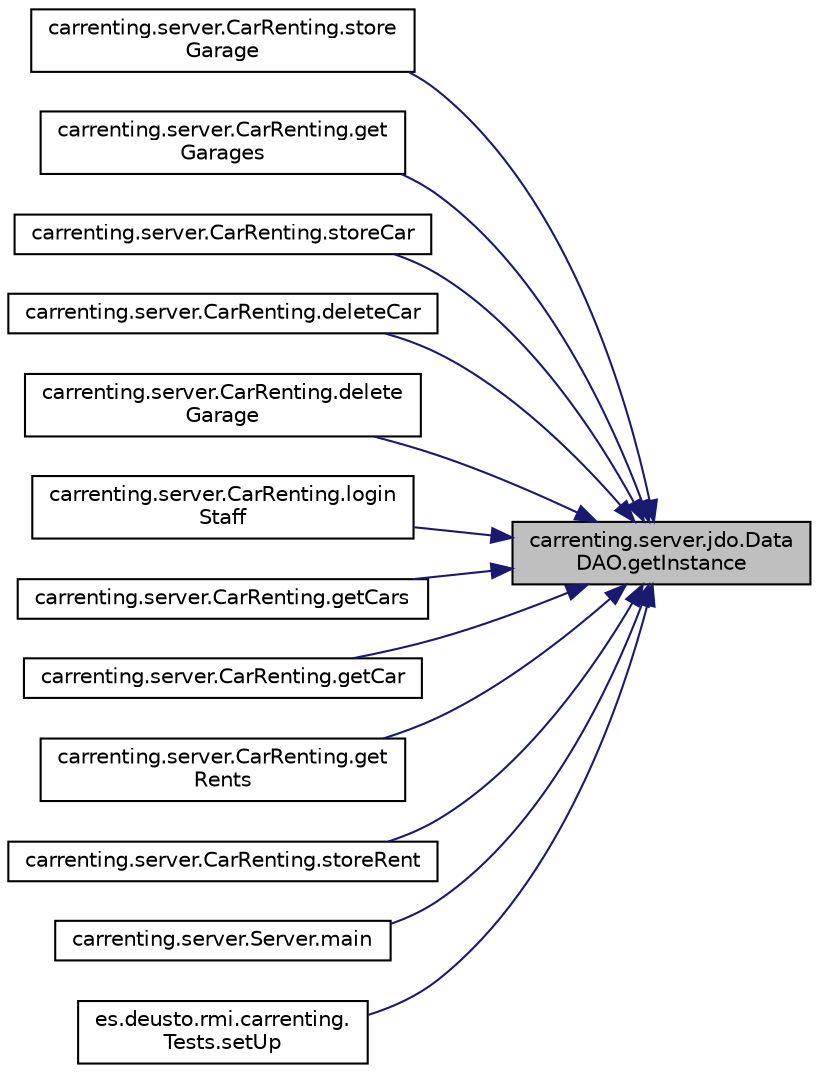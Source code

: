 digraph "carrenting.server.jdo.DataDAO.getInstance"
{
 // LATEX_PDF_SIZE
  edge [fontname="Helvetica",fontsize="10",labelfontname="Helvetica",labelfontsize="10"];
  node [fontname="Helvetica",fontsize="10",shape=record];
  rankdir="RL";
  Node29 [label="carrenting.server.jdo.Data\lDAO.getInstance",height=0.2,width=0.4,color="black", fillcolor="grey75", style="filled", fontcolor="black",tooltip=" "];
  Node29 -> Node30 [dir="back",color="midnightblue",fontsize="10",style="solid",fontname="Helvetica"];
  Node30 [label="carrenting.server.CarRenting.store\lGarage",height=0.2,width=0.4,color="black", fillcolor="white", style="filled",URL="$classcarrenting_1_1server_1_1_car_renting.html#a00e1951eeaff747c8a601d586b3fb8e9",tooltip=" "];
  Node29 -> Node31 [dir="back",color="midnightblue",fontsize="10",style="solid",fontname="Helvetica"];
  Node31 [label="carrenting.server.CarRenting.get\lGarages",height=0.2,width=0.4,color="black", fillcolor="white", style="filled",URL="$classcarrenting_1_1server_1_1_car_renting.html#a65886cbac0c23f1dd39c1b2bf5daec25",tooltip=" "];
  Node29 -> Node32 [dir="back",color="midnightblue",fontsize="10",style="solid",fontname="Helvetica"];
  Node32 [label="carrenting.server.CarRenting.storeCar",height=0.2,width=0.4,color="black", fillcolor="white", style="filled",URL="$classcarrenting_1_1server_1_1_car_renting.html#a4a562c581946a77d814f10ee7c53b3f5",tooltip=" "];
  Node29 -> Node33 [dir="back",color="midnightblue",fontsize="10",style="solid",fontname="Helvetica"];
  Node33 [label="carrenting.server.CarRenting.deleteCar",height=0.2,width=0.4,color="black", fillcolor="white", style="filled",URL="$classcarrenting_1_1server_1_1_car_renting.html#ab4f8e49f619868d8665ddb1fed45e398",tooltip=" "];
  Node29 -> Node34 [dir="back",color="midnightblue",fontsize="10",style="solid",fontname="Helvetica"];
  Node34 [label="carrenting.server.CarRenting.delete\lGarage",height=0.2,width=0.4,color="black", fillcolor="white", style="filled",URL="$classcarrenting_1_1server_1_1_car_renting.html#ad1b784e2383f3c5ea6de3783fe4306f7",tooltip=" "];
  Node29 -> Node35 [dir="back",color="midnightblue",fontsize="10",style="solid",fontname="Helvetica"];
  Node35 [label="carrenting.server.CarRenting.login\lStaff",height=0.2,width=0.4,color="black", fillcolor="white", style="filled",URL="$classcarrenting_1_1server_1_1_car_renting.html#a99b2a341e48a7270ae5ee51d8ac4414c",tooltip=" "];
  Node29 -> Node36 [dir="back",color="midnightblue",fontsize="10",style="solid",fontname="Helvetica"];
  Node36 [label="carrenting.server.CarRenting.getCars",height=0.2,width=0.4,color="black", fillcolor="white", style="filled",URL="$classcarrenting_1_1server_1_1_car_renting.html#a11dd014dde29a6d25450e6269ddb78c7",tooltip=" "];
  Node29 -> Node37 [dir="back",color="midnightblue",fontsize="10",style="solid",fontname="Helvetica"];
  Node37 [label="carrenting.server.CarRenting.getCar",height=0.2,width=0.4,color="black", fillcolor="white", style="filled",URL="$classcarrenting_1_1server_1_1_car_renting.html#a7f49dd67da8352a564161f9a164523cf",tooltip=" "];
  Node29 -> Node38 [dir="back",color="midnightblue",fontsize="10",style="solid",fontname="Helvetica"];
  Node38 [label="carrenting.server.CarRenting.get\lRents",height=0.2,width=0.4,color="black", fillcolor="white", style="filled",URL="$classcarrenting_1_1server_1_1_car_renting.html#aa888e82a1c7d54b10c1e2d8b02b5a363",tooltip=" "];
  Node29 -> Node39 [dir="back",color="midnightblue",fontsize="10",style="solid",fontname="Helvetica"];
  Node39 [label="carrenting.server.CarRenting.storeRent",height=0.2,width=0.4,color="black", fillcolor="white", style="filled",URL="$classcarrenting_1_1server_1_1_car_renting.html#a94b8a7d899eb279feceb23efd0e66727",tooltip=" "];
  Node29 -> Node40 [dir="back",color="midnightblue",fontsize="10",style="solid",fontname="Helvetica"];
  Node40 [label="carrenting.server.Server.main",height=0.2,width=0.4,color="black", fillcolor="white", style="filled",URL="$classcarrenting_1_1server_1_1_server.html#a96530d72cb356121f0a1341503b34b6a",tooltip=" "];
  Node29 -> Node41 [dir="back",color="midnightblue",fontsize="10",style="solid",fontname="Helvetica"];
  Node41 [label="es.deusto.rmi.carrenting.\lTests.setUp",height=0.2,width=0.4,color="black", fillcolor="white", style="filled",URL="$classes_1_1deusto_1_1rmi_1_1carrenting_1_1_tests.html#a1a620da71412f1f21332621c6bfd3452",tooltip=" "];
}
